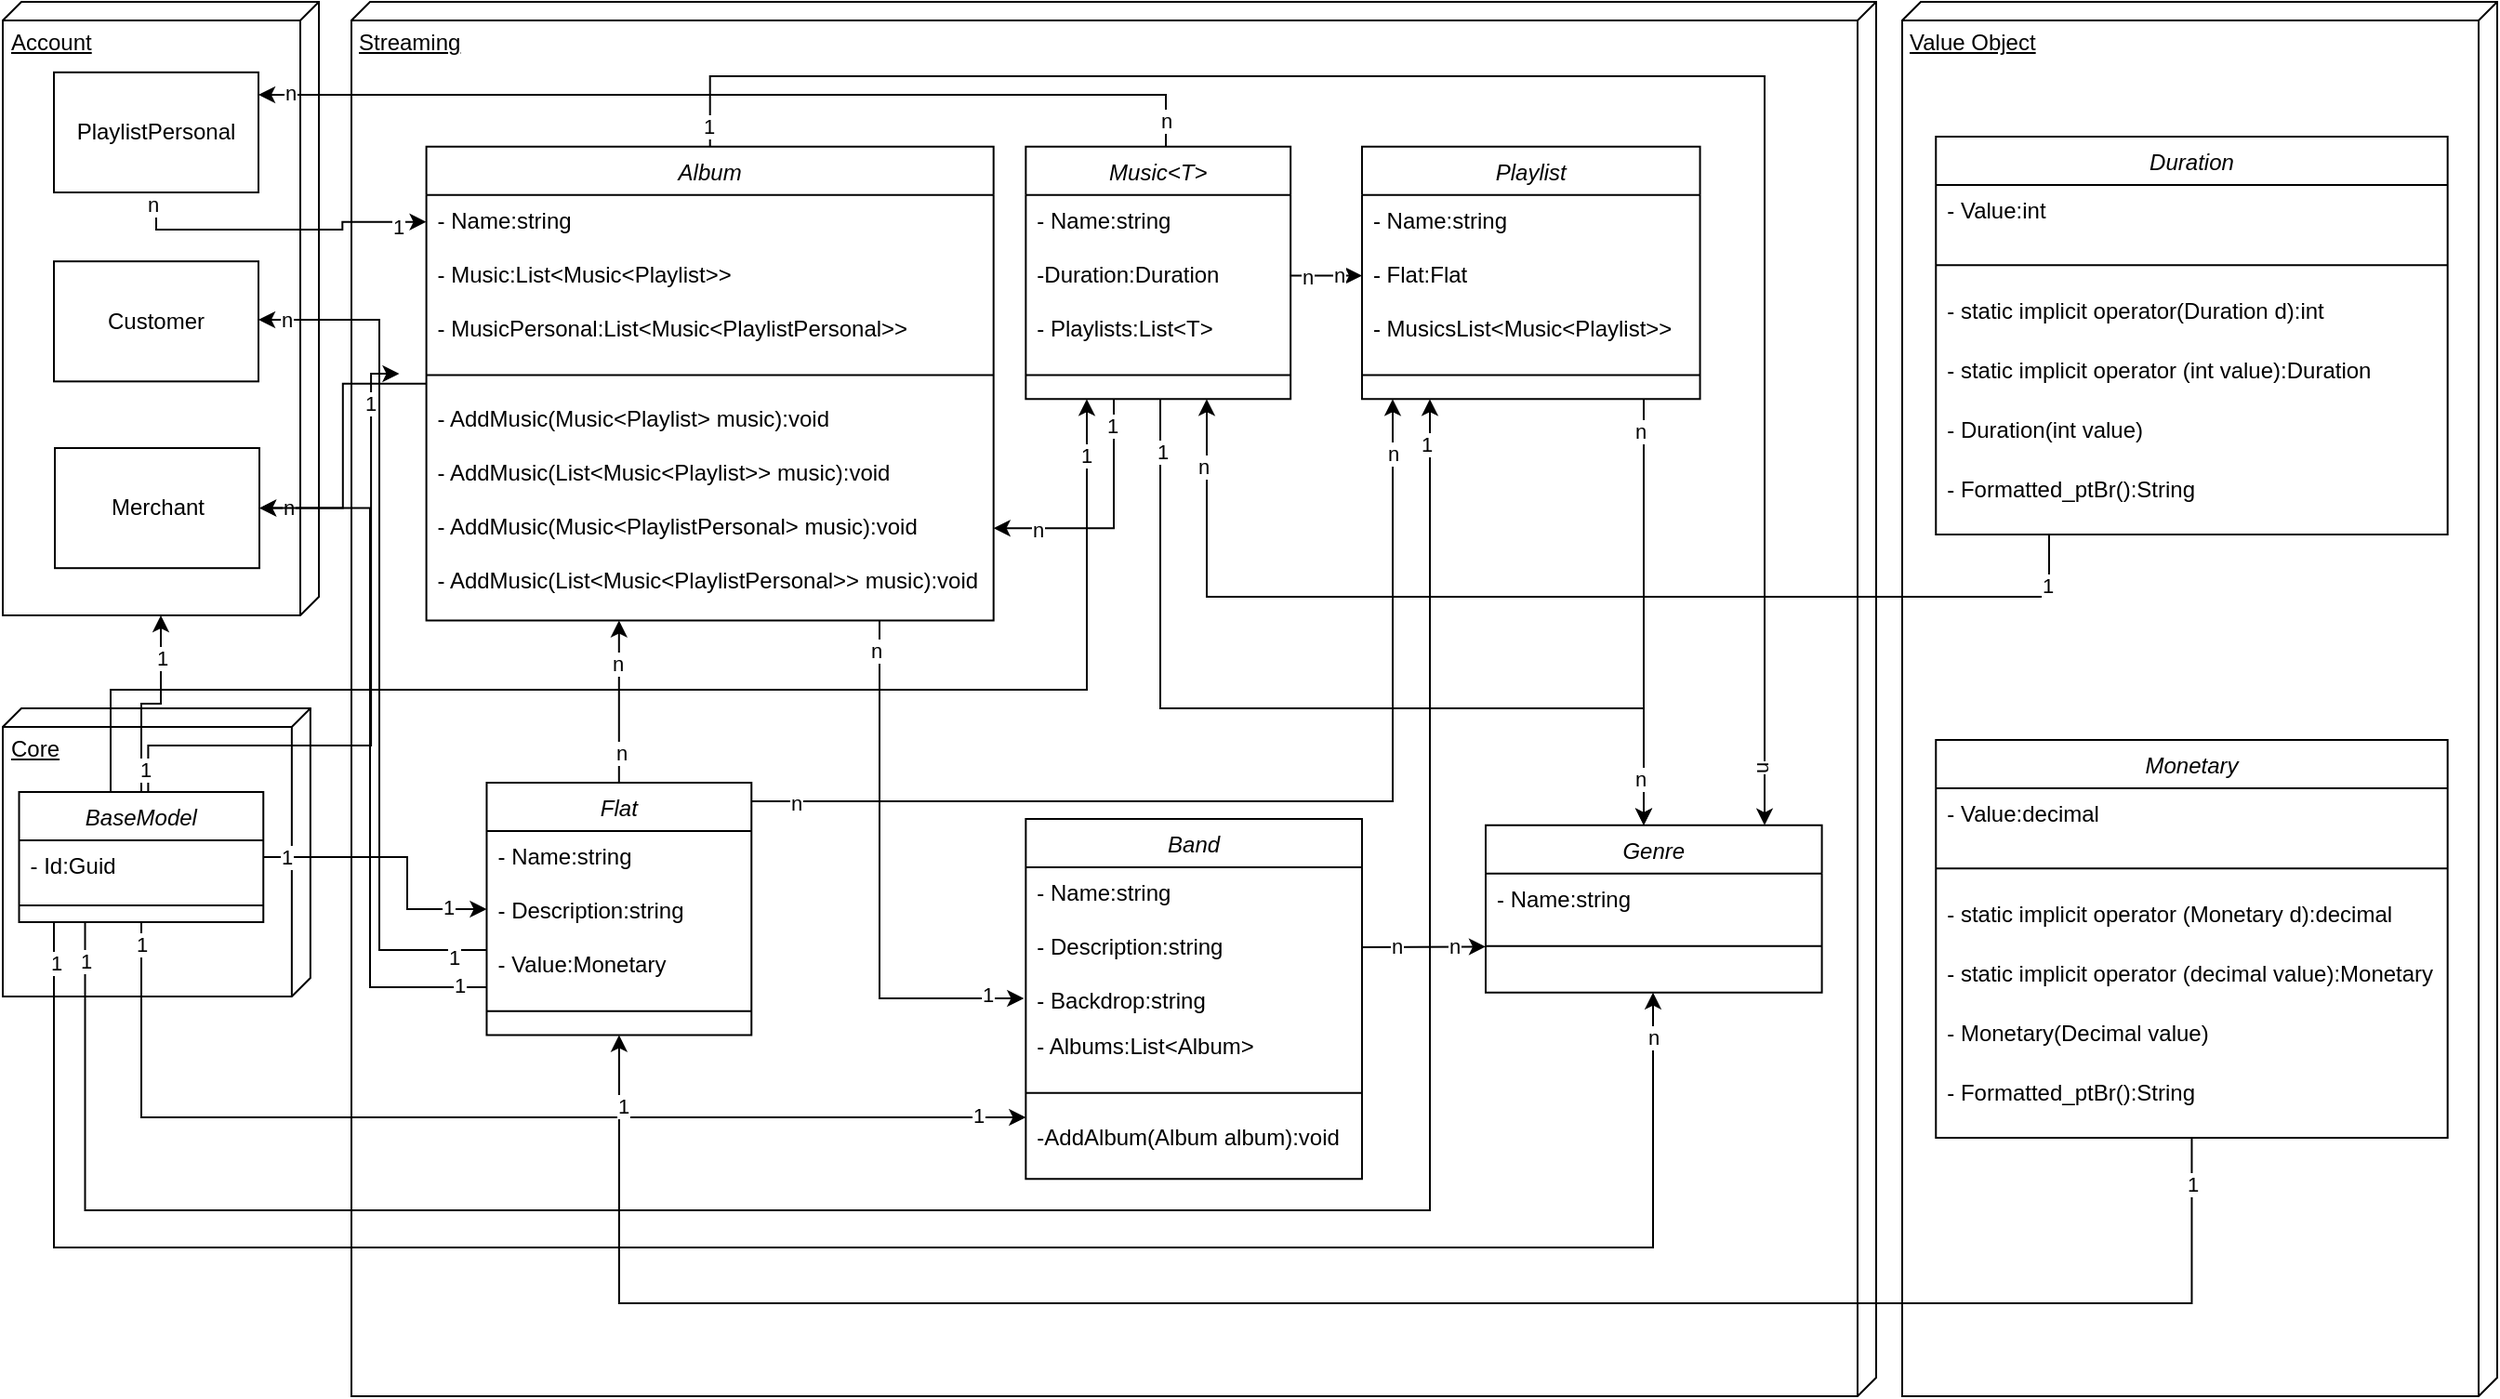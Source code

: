 <mxfile version="24.2.2" type="github">
  <diagram name="Página-1" id="oEyC9UfiI3NPHXeDVx-9">
    <mxGraphModel dx="1270" dy="680" grid="1" gridSize="10" guides="1" tooltips="1" connect="1" arrows="1" fold="1" page="1" pageScale="1" pageWidth="1169" pageHeight="827" math="0" shadow="0">
      <root>
        <mxCell id="0" />
        <mxCell id="1" parent="0" />
        <mxCell id="smeWoDBhxwMaDhyixX8N-74" value="" style="group" parent="1" vertex="1" connectable="0">
          <mxGeometry x="1034" y="30" width="320" height="750" as="geometry" />
        </mxCell>
        <mxCell id="smeWoDBhxwMaDhyixX8N-63" value="Value Object" style="verticalAlign=top;align=left;spacingTop=8;spacingLeft=2;spacingRight=12;shape=cube;size=10;direction=south;fontStyle=4;html=1;whiteSpace=wrap;" parent="smeWoDBhxwMaDhyixX8N-74" vertex="1">
          <mxGeometry width="320" height="750.0" as="geometry" />
        </mxCell>
        <mxCell id="smeWoDBhxwMaDhyixX8N-64" value="Duration" style="swimlane;fontStyle=2;align=center;verticalAlign=top;childLayout=stackLayout;horizontal=1;startSize=26;horizontalStack=0;resizeParent=1;resizeLast=0;collapsible=1;marginBottom=0;rounded=0;shadow=0;strokeWidth=1;labelBackgroundColor=default;" parent="smeWoDBhxwMaDhyixX8N-74" vertex="1">
          <mxGeometry x="18.133" y="72.541" width="275.2" height="213.934" as="geometry">
            <mxRectangle x="230" y="140" width="160" height="26" as="alternateBounds" />
          </mxGeometry>
        </mxCell>
        <mxCell id="smeWoDBhxwMaDhyixX8N-65" value="- Value:int" style="text;align=left;verticalAlign=top;spacingLeft=4;spacingRight=4;overflow=hidden;rotatable=0;points=[[0,0.5],[1,0.5]];portConstraint=eastwest;rounded=0;shadow=0;html=0;" parent="smeWoDBhxwMaDhyixX8N-64" vertex="1">
          <mxGeometry y="26" width="275.2" height="31.967" as="geometry" />
        </mxCell>
        <mxCell id="smeWoDBhxwMaDhyixX8N-68" value="" style="line;html=1;strokeWidth=1;align=left;verticalAlign=middle;spacingTop=-1;spacingLeft=3;spacingRight=3;rotatable=0;labelPosition=right;points=[];portConstraint=eastwest;" parent="smeWoDBhxwMaDhyixX8N-64" vertex="1">
          <mxGeometry y="57.967" width="275.2" height="22.131" as="geometry" />
        </mxCell>
        <mxCell id="smeWoDBhxwMaDhyixX8N-69" value="- static implicit operator(Duration d):int" style="text;align=left;verticalAlign=top;spacingLeft=4;spacingRight=4;overflow=hidden;rotatable=0;points=[[0,0.5],[1,0.5]];portConstraint=eastwest;rounded=0;shadow=0;html=0;" parent="smeWoDBhxwMaDhyixX8N-64" vertex="1">
          <mxGeometry y="80.098" width="275.2" height="31.967" as="geometry" />
        </mxCell>
        <mxCell id="smeWoDBhxwMaDhyixX8N-72" value="- static implicit operator (int value):Duration" style="text;align=left;verticalAlign=top;spacingLeft=4;spacingRight=4;overflow=hidden;rotatable=0;points=[[0,0.5],[1,0.5]];portConstraint=eastwest;rounded=0;shadow=0;html=0;" parent="smeWoDBhxwMaDhyixX8N-64" vertex="1">
          <mxGeometry y="112.066" width="275.2" height="31.967" as="geometry" />
        </mxCell>
        <mxCell id="smeWoDBhxwMaDhyixX8N-73" value="- Duration(int value)" style="text;align=left;verticalAlign=top;spacingLeft=4;spacingRight=4;overflow=hidden;rotatable=0;points=[[0,0.5],[1,0.5]];portConstraint=eastwest;rounded=0;shadow=0;html=0;" parent="smeWoDBhxwMaDhyixX8N-64" vertex="1">
          <mxGeometry y="144.033" width="275.2" height="31.967" as="geometry" />
        </mxCell>
        <mxCell id="smeWoDBhxwMaDhyixX8N-71" value="- Formatted_ptBr():String" style="text;align=left;verticalAlign=top;spacingLeft=4;spacingRight=4;overflow=hidden;rotatable=0;points=[[0,0.5],[1,0.5]];portConstraint=eastwest;rounded=0;shadow=0;html=0;" parent="smeWoDBhxwMaDhyixX8N-64" vertex="1">
          <mxGeometry y="176" width="275.2" height="31.967" as="geometry" />
        </mxCell>
        <mxCell id="smeWoDBhxwMaDhyixX8N-85" value="Monetary" style="swimlane;fontStyle=2;align=center;verticalAlign=top;childLayout=stackLayout;horizontal=1;startSize=26;horizontalStack=0;resizeParent=1;resizeLast=0;collapsible=1;marginBottom=0;rounded=0;shadow=0;strokeWidth=1;labelBackgroundColor=default;" parent="smeWoDBhxwMaDhyixX8N-74" vertex="1">
          <mxGeometry x="18.133" y="397.059" width="275.2" height="213.934" as="geometry">
            <mxRectangle x="230" y="140" width="160" height="26" as="alternateBounds" />
          </mxGeometry>
        </mxCell>
        <mxCell id="smeWoDBhxwMaDhyixX8N-86" value="- Value:decimal" style="text;align=left;verticalAlign=top;spacingLeft=4;spacingRight=4;overflow=hidden;rotatable=0;points=[[0,0.5],[1,0.5]];portConstraint=eastwest;rounded=0;shadow=0;html=0;" parent="smeWoDBhxwMaDhyixX8N-85" vertex="1">
          <mxGeometry y="26" width="275.2" height="31.967" as="geometry" />
        </mxCell>
        <mxCell id="smeWoDBhxwMaDhyixX8N-87" value="" style="line;html=1;strokeWidth=1;align=left;verticalAlign=middle;spacingTop=-1;spacingLeft=3;spacingRight=3;rotatable=0;labelPosition=right;points=[];portConstraint=eastwest;" parent="smeWoDBhxwMaDhyixX8N-85" vertex="1">
          <mxGeometry y="57.967" width="275.2" height="22.131" as="geometry" />
        </mxCell>
        <mxCell id="smeWoDBhxwMaDhyixX8N-88" value="- static implicit operator (Monetary d):decimal" style="text;align=left;verticalAlign=top;spacingLeft=4;spacingRight=4;overflow=hidden;rotatable=0;points=[[0,0.5],[1,0.5]];portConstraint=eastwest;rounded=0;shadow=0;html=0;" parent="smeWoDBhxwMaDhyixX8N-85" vertex="1">
          <mxGeometry y="80.098" width="275.2" height="31.967" as="geometry" />
        </mxCell>
        <mxCell id="smeWoDBhxwMaDhyixX8N-89" value="- static implicit operator (decimal value):Monetary" style="text;align=left;verticalAlign=top;spacingLeft=4;spacingRight=4;overflow=hidden;rotatable=0;points=[[0,0.5],[1,0.5]];portConstraint=eastwest;rounded=0;shadow=0;html=0;" parent="smeWoDBhxwMaDhyixX8N-85" vertex="1">
          <mxGeometry y="112.066" width="275.2" height="31.967" as="geometry" />
        </mxCell>
        <mxCell id="smeWoDBhxwMaDhyixX8N-90" value="- Monetary(Decimal value)" style="text;align=left;verticalAlign=top;spacingLeft=4;spacingRight=4;overflow=hidden;rotatable=0;points=[[0,0.5],[1,0.5]];portConstraint=eastwest;rounded=0;shadow=0;html=0;" parent="smeWoDBhxwMaDhyixX8N-85" vertex="1">
          <mxGeometry y="144.033" width="275.2" height="31.967" as="geometry" />
        </mxCell>
        <mxCell id="smeWoDBhxwMaDhyixX8N-91" value="- Formatted_ptBr():String" style="text;align=left;verticalAlign=top;spacingLeft=4;spacingRight=4;overflow=hidden;rotatable=0;points=[[0,0.5],[1,0.5]];portConstraint=eastwest;rounded=0;shadow=0;html=0;" parent="smeWoDBhxwMaDhyixX8N-85" vertex="1">
          <mxGeometry y="176" width="275.2" height="31.967" as="geometry" />
        </mxCell>
        <mxCell id="smeWoDBhxwMaDhyixX8N-28" value="" style="group" parent="1" vertex="1" connectable="0">
          <mxGeometry x="12.5" y="30" width="180" height="330" as="geometry" />
        </mxCell>
        <mxCell id="smeWoDBhxwMaDhyixX8N-25" value="Account" style="verticalAlign=top;align=left;spacingTop=8;spacingLeft=2;spacingRight=12;shape=cube;size=10;direction=south;fontStyle=4;html=1;whiteSpace=wrap;" parent="smeWoDBhxwMaDhyixX8N-28" vertex="1">
          <mxGeometry width="170" height="330" as="geometry" />
        </mxCell>
        <mxCell id="smeWoDBhxwMaDhyixX8N-26" value="Customer" style="html=1;whiteSpace=wrap;" parent="smeWoDBhxwMaDhyixX8N-28" vertex="1">
          <mxGeometry x="27.5" y="139.583" width="110" height="64.583" as="geometry" />
        </mxCell>
        <mxCell id="smeWoDBhxwMaDhyixX8N-27" value="PlaylistPersonal" style="html=1;whiteSpace=wrap;" parent="smeWoDBhxwMaDhyixX8N-28" vertex="1">
          <mxGeometry x="27.5" y="37.917" width="110" height="64.583" as="geometry" />
        </mxCell>
        <mxCell id="smeWoDBhxwMaDhyixX8N-125" value="Merchant" style="html=1;whiteSpace=wrap;" parent="smeWoDBhxwMaDhyixX8N-28" vertex="1">
          <mxGeometry x="28" y="240.003" width="110" height="64.583" as="geometry" />
        </mxCell>
        <mxCell id="smeWoDBhxwMaDhyixX8N-62" value="1" style="group" parent="1" vertex="1" connectable="0">
          <mxGeometry x="200" y="30" width="820" height="750" as="geometry" />
        </mxCell>
        <mxCell id="smeWoDBhxwMaDhyixX8N-23" value="Streaming&lt;br&gt;&lt;br&gt;" style="verticalAlign=top;align=left;spacingTop=8;spacingLeft=2;spacingRight=12;shape=cube;size=10;direction=south;fontStyle=4;html=1;whiteSpace=wrap;" parent="smeWoDBhxwMaDhyixX8N-62" vertex="1">
          <mxGeometry width="820" height="750" as="geometry" />
        </mxCell>
        <mxCell id="oiJqAKb3dmMCB8TSc90F-14" style="edgeStyle=orthogonalEdgeStyle;rounded=0;orthogonalLoop=1;jettySize=auto;html=1;" parent="smeWoDBhxwMaDhyixX8N-62" source="smeWoDBhxwMaDhyixX8N-29" target="oiJqAKb3dmMCB8TSc90F-1" edge="1">
          <mxGeometry relative="1" as="geometry">
            <Array as="points">
              <mxPoint x="193" y="40" />
              <mxPoint x="760" y="40" />
            </Array>
          </mxGeometry>
        </mxCell>
        <mxCell id="oiJqAKb3dmMCB8TSc90F-15" value="n" style="edgeLabel;html=1;align=center;verticalAlign=middle;resizable=0;points=[];rotation=90;" parent="oiJqAKb3dmMCB8TSc90F-14" vertex="1" connectable="0">
          <mxGeometry x="0.937" y="-2" relative="1" as="geometry">
            <mxPoint x="2" as="offset" />
          </mxGeometry>
        </mxCell>
        <mxCell id="oiJqAKb3dmMCB8TSc90F-16" value="1" style="edgeLabel;html=1;align=center;verticalAlign=middle;resizable=0;points=[];" parent="oiJqAKb3dmMCB8TSc90F-14" vertex="1" connectable="0">
          <mxGeometry x="-0.977" y="3" relative="1" as="geometry">
            <mxPoint x="2" as="offset" />
          </mxGeometry>
        </mxCell>
        <mxCell id="smeWoDBhxwMaDhyixX8N-29" value="Album" style="swimlane;fontStyle=2;align=center;verticalAlign=top;childLayout=stackLayout;horizontal=1;startSize=26;horizontalStack=0;resizeParent=1;resizeLast=0;collapsible=1;marginBottom=0;rounded=0;shadow=0;strokeWidth=1;labelBackgroundColor=default;" parent="smeWoDBhxwMaDhyixX8N-62" vertex="1">
          <mxGeometry x="40.294" y="77.903" width="305.053" height="254.855" as="geometry">
            <mxRectangle x="230" y="140" width="160" height="26" as="alternateBounds" />
          </mxGeometry>
        </mxCell>
        <mxCell id="smeWoDBhxwMaDhyixX8N-30" value="- Name:string " style="text;align=left;verticalAlign=top;spacingLeft=4;spacingRight=4;overflow=hidden;rotatable=0;points=[[0,0.5],[1,0.5]];portConstraint=eastwest;rounded=0;shadow=0;html=0;" parent="smeWoDBhxwMaDhyixX8N-29" vertex="1">
          <mxGeometry y="26" width="305.053" height="28.935" as="geometry" />
        </mxCell>
        <mxCell id="smeWoDBhxwMaDhyixX8N-45" value="- Music:List&lt;Music&lt;Playlist&gt;&gt;" style="text;align=left;verticalAlign=top;spacingLeft=4;spacingRight=4;overflow=hidden;rotatable=0;points=[[0,0.5],[1,0.5]];portConstraint=eastwest;rounded=0;shadow=0;html=0;" parent="smeWoDBhxwMaDhyixX8N-29" vertex="1">
          <mxGeometry y="54.935" width="305.053" height="28.935" as="geometry" />
        </mxCell>
        <mxCell id="smeWoDBhxwMaDhyixX8N-48" value="- MusicPersonal:List&lt;Music&lt;PlaylistPersonal&gt;&gt;" style="text;align=left;verticalAlign=top;spacingLeft=4;spacingRight=4;overflow=hidden;rotatable=0;points=[[0,0.5],[1,0.5]];portConstraint=eastwest;rounded=0;shadow=0;html=0;" parent="smeWoDBhxwMaDhyixX8N-29" vertex="1">
          <mxGeometry y="83.871" width="305.053" height="28.935" as="geometry" />
        </mxCell>
        <mxCell id="smeWoDBhxwMaDhyixX8N-31" value="" style="line;html=1;strokeWidth=1;align=left;verticalAlign=middle;spacingTop=-1;spacingLeft=3;spacingRight=3;rotatable=0;labelPosition=right;points=[];portConstraint=eastwest;" parent="smeWoDBhxwMaDhyixX8N-29" vertex="1">
          <mxGeometry y="112.806" width="305.053" height="20.032" as="geometry" />
        </mxCell>
        <mxCell id="smeWoDBhxwMaDhyixX8N-46" value="- AddMusic(Music&lt;Playlist&gt; music):void" style="text;align=left;verticalAlign=top;spacingLeft=4;spacingRight=4;overflow=hidden;rotatable=0;points=[[0,0.5],[1,0.5]];portConstraint=eastwest;rounded=0;shadow=0;html=0;" parent="smeWoDBhxwMaDhyixX8N-29" vertex="1">
          <mxGeometry y="132.839" width="305.053" height="28.935" as="geometry" />
        </mxCell>
        <mxCell id="smeWoDBhxwMaDhyixX8N-49" value="- AddMusic(List&lt;Music&lt;Playlist&gt;&gt; music):void" style="text;align=left;verticalAlign=top;spacingLeft=4;spacingRight=4;overflow=hidden;rotatable=0;points=[[0,0.5],[1,0.5]];portConstraint=eastwest;rounded=0;shadow=0;html=0;" parent="smeWoDBhxwMaDhyixX8N-29" vertex="1">
          <mxGeometry y="161.774" width="305.053" height="28.935" as="geometry" />
        </mxCell>
        <mxCell id="smeWoDBhxwMaDhyixX8N-50" value="- AddMusic(Music&lt;PlaylistPersonal&gt; music):void" style="text;align=left;verticalAlign=top;spacingLeft=4;spacingRight=4;overflow=hidden;rotatable=0;points=[[0,0.5],[1,0.5]];portConstraint=eastwest;rounded=0;shadow=0;html=0;" parent="smeWoDBhxwMaDhyixX8N-29" vertex="1">
          <mxGeometry y="190.71" width="305.053" height="28.935" as="geometry" />
        </mxCell>
        <mxCell id="smeWoDBhxwMaDhyixX8N-47" value="- AddMusic(List&lt;Music&lt;PlaylistPersonal&gt;&gt; music):void" style="text;align=left;verticalAlign=top;spacingLeft=4;spacingRight=4;overflow=hidden;rotatable=0;points=[[0,0.5],[1,0.5]];portConstraint=eastwest;rounded=0;shadow=0;html=0;" parent="smeWoDBhxwMaDhyixX8N-29" vertex="1">
          <mxGeometry y="219.645" width="305.053" height="28.935" as="geometry" />
        </mxCell>
        <mxCell id="smeWoDBhxwMaDhyixX8N-32" value="Band" style="swimlane;fontStyle=2;align=center;verticalAlign=top;childLayout=stackLayout;horizontal=1;startSize=26;horizontalStack=0;resizeParent=1;resizeLast=0;collapsible=1;marginBottom=0;rounded=0;shadow=0;strokeWidth=1;labelBackgroundColor=default;" parent="smeWoDBhxwMaDhyixX8N-62" vertex="1">
          <mxGeometry x="362.679" y="439.516" width="180.795" height="193.645" as="geometry">
            <mxRectangle x="230" y="140" width="160" height="26" as="alternateBounds" />
          </mxGeometry>
        </mxCell>
        <mxCell id="smeWoDBhxwMaDhyixX8N-33" value="- Name:string" style="text;align=left;verticalAlign=top;spacingLeft=4;spacingRight=4;overflow=hidden;rotatable=0;points=[[0,0.5],[1,0.5]];portConstraint=eastwest;rounded=0;shadow=0;html=0;" parent="smeWoDBhxwMaDhyixX8N-32" vertex="1">
          <mxGeometry y="26" width="180.795" height="28.935" as="geometry" />
        </mxCell>
        <mxCell id="smeWoDBhxwMaDhyixX8N-56" value="- Description:string" style="text;align=left;verticalAlign=top;spacingLeft=4;spacingRight=4;overflow=hidden;rotatable=0;points=[[0,0.5],[1,0.5]];portConstraint=eastwest;rounded=0;shadow=0;html=0;" parent="smeWoDBhxwMaDhyixX8N-32" vertex="1">
          <mxGeometry y="54.935" width="180.795" height="28.935" as="geometry" />
        </mxCell>
        <mxCell id="smeWoDBhxwMaDhyixX8N-58" value="- Backdrop:string" style="text;align=left;verticalAlign=top;spacingLeft=4;spacingRight=4;overflow=hidden;rotatable=0;points=[[0,0.5],[1,0.5]];portConstraint=eastwest;rounded=0;shadow=0;html=0;" parent="smeWoDBhxwMaDhyixX8N-32" vertex="1">
          <mxGeometry y="83.871" width="180.795" height="24.484" as="geometry" />
        </mxCell>
        <mxCell id="smeWoDBhxwMaDhyixX8N-57" value="- Albums:List&lt;Album&gt;" style="text;align=left;verticalAlign=top;spacingLeft=4;spacingRight=4;overflow=hidden;rotatable=0;points=[[0,0.5],[1,0.5]];portConstraint=eastwest;rounded=0;shadow=0;html=0;" parent="smeWoDBhxwMaDhyixX8N-32" vertex="1">
          <mxGeometry y="108.355" width="180.795" height="28.935" as="geometry" />
        </mxCell>
        <mxCell id="smeWoDBhxwMaDhyixX8N-34" value="" style="line;html=1;strokeWidth=1;align=left;verticalAlign=middle;spacingTop=-1;spacingLeft=3;spacingRight=3;rotatable=0;labelPosition=right;points=[];portConstraint=eastwest;" parent="smeWoDBhxwMaDhyixX8N-32" vertex="1">
          <mxGeometry y="137.29" width="180.795" height="20.032" as="geometry" />
        </mxCell>
        <mxCell id="smeWoDBhxwMaDhyixX8N-59" value="-AddAlbum(Album album):void" style="text;align=left;verticalAlign=top;spacingLeft=4;spacingRight=4;overflow=hidden;rotatable=0;points=[[0,0.5],[1,0.5]];portConstraint=eastwest;rounded=0;shadow=0;html=0;" parent="smeWoDBhxwMaDhyixX8N-32" vertex="1">
          <mxGeometry y="157.323" width="180.795" height="28.935" as="geometry" />
        </mxCell>
        <mxCell id="smeWoDBhxwMaDhyixX8N-35" value="Flat" style="swimlane;fontStyle=2;align=center;verticalAlign=top;childLayout=stackLayout;horizontal=1;startSize=26;horizontalStack=0;resizeParent=1;resizeLast=0;collapsible=1;marginBottom=0;rounded=0;shadow=0;strokeWidth=1;labelBackgroundColor=default;" parent="smeWoDBhxwMaDhyixX8N-62" vertex="1">
          <mxGeometry x="72.735" y="419.996" width="142.402" height="135.774" as="geometry">
            <mxRectangle x="230" y="140" width="160" height="26" as="alternateBounds" />
          </mxGeometry>
        </mxCell>
        <mxCell id="smeWoDBhxwMaDhyixX8N-36" value="- Name:string" style="text;align=left;verticalAlign=top;spacingLeft=4;spacingRight=4;overflow=hidden;rotatable=0;points=[[0,0.5],[1,0.5]];portConstraint=eastwest;rounded=0;shadow=0;html=0;" parent="smeWoDBhxwMaDhyixX8N-35" vertex="1">
          <mxGeometry y="26" width="142.402" height="28.935" as="geometry" />
        </mxCell>
        <mxCell id="smeWoDBhxwMaDhyixX8N-51" value="- Description:string" style="text;align=left;verticalAlign=top;spacingLeft=4;spacingRight=4;overflow=hidden;rotatable=0;points=[[0,0.5],[1,0.5]];portConstraint=eastwest;rounded=0;shadow=0;html=0;" parent="smeWoDBhxwMaDhyixX8N-35" vertex="1">
          <mxGeometry y="54.935" width="142.402" height="28.935" as="geometry" />
        </mxCell>
        <mxCell id="smeWoDBhxwMaDhyixX8N-52" value="- Value:Monetary" style="text;align=left;verticalAlign=top;spacingLeft=4;spacingRight=4;overflow=hidden;rotatable=0;points=[[0,0.5],[1,0.5]];portConstraint=eastwest;rounded=0;shadow=0;html=0;" parent="smeWoDBhxwMaDhyixX8N-35" vertex="1">
          <mxGeometry y="83.871" width="142.402" height="28.935" as="geometry" />
        </mxCell>
        <mxCell id="smeWoDBhxwMaDhyixX8N-37" value="" style="line;html=1;strokeWidth=1;align=left;verticalAlign=middle;spacingTop=-1;spacingLeft=3;spacingRight=3;rotatable=0;labelPosition=right;points=[];portConstraint=eastwest;" parent="smeWoDBhxwMaDhyixX8N-35" vertex="1">
          <mxGeometry y="112.806" width="142.402" height="20.032" as="geometry" />
        </mxCell>
        <mxCell id="oiJqAKb3dmMCB8TSc90F-20" style="edgeStyle=orthogonalEdgeStyle;rounded=0;orthogonalLoop=1;jettySize=auto;html=1;" parent="smeWoDBhxwMaDhyixX8N-62" edge="1">
          <mxGeometry relative="1" as="geometry">
            <mxPoint x="695" y="213.677" as="sourcePoint" />
            <mxPoint x="695" y="442.88" as="targetPoint" />
            <Array as="points">
              <mxPoint x="695" y="260" />
              <mxPoint x="695" y="260" />
            </Array>
          </mxGeometry>
        </mxCell>
        <mxCell id="oiJqAKb3dmMCB8TSc90F-21" value="n" style="edgeLabel;html=1;align=center;verticalAlign=middle;resizable=0;points=[];" parent="oiJqAKb3dmMCB8TSc90F-20" vertex="1" connectable="0">
          <mxGeometry x="-0.85" y="-2" relative="1" as="geometry">
            <mxPoint as="offset" />
          </mxGeometry>
        </mxCell>
        <mxCell id="smeWoDBhxwMaDhyixX8N-38" value="Playlist" style="swimlane;fontStyle=2;align=center;verticalAlign=top;childLayout=stackLayout;horizontal=1;startSize=26;horizontalStack=0;resizeParent=1;resizeLast=0;collapsible=1;marginBottom=0;rounded=0;shadow=0;strokeWidth=1;labelBackgroundColor=default;" parent="smeWoDBhxwMaDhyixX8N-62" vertex="1">
          <mxGeometry x="543.475" y="77.903" width="181.802" height="135.774" as="geometry">
            <mxRectangle x="230" y="140" width="160" height="26" as="alternateBounds" />
          </mxGeometry>
        </mxCell>
        <mxCell id="smeWoDBhxwMaDhyixX8N-39" value="- Name:string" style="text;align=left;verticalAlign=top;spacingLeft=4;spacingRight=4;overflow=hidden;rotatable=0;points=[[0,0.5],[1,0.5]];portConstraint=eastwest;rounded=0;shadow=0;html=0;" parent="smeWoDBhxwMaDhyixX8N-38" vertex="1">
          <mxGeometry y="26" width="181.802" height="28.935" as="geometry" />
        </mxCell>
        <mxCell id="smeWoDBhxwMaDhyixX8N-60" value="- Flat:Flat" style="text;align=left;verticalAlign=top;spacingLeft=4;spacingRight=4;overflow=hidden;rotatable=0;points=[[0,0.5],[1,0.5]];portConstraint=eastwest;rounded=0;shadow=0;html=0;" parent="smeWoDBhxwMaDhyixX8N-38" vertex="1">
          <mxGeometry y="54.935" width="181.802" height="28.935" as="geometry" />
        </mxCell>
        <mxCell id="smeWoDBhxwMaDhyixX8N-61" value="- MusicsList&lt;Music&lt;Playlist&gt;&gt;" style="text;align=left;verticalAlign=top;spacingLeft=4;spacingRight=4;overflow=hidden;rotatable=0;points=[[0,0.5],[1,0.5]];portConstraint=eastwest;rounded=0;shadow=0;html=0;" parent="smeWoDBhxwMaDhyixX8N-38" vertex="1">
          <mxGeometry y="83.871" width="181.802" height="28.935" as="geometry" />
        </mxCell>
        <mxCell id="smeWoDBhxwMaDhyixX8N-40" value="" style="line;html=1;strokeWidth=1;align=left;verticalAlign=middle;spacingTop=-1;spacingLeft=3;spacingRight=3;rotatable=0;labelPosition=right;points=[];portConstraint=eastwest;" parent="smeWoDBhxwMaDhyixX8N-38" vertex="1">
          <mxGeometry y="112.806" width="181.802" height="20.032" as="geometry" />
        </mxCell>
        <mxCell id="smeWoDBhxwMaDhyixX8N-137" style="edgeStyle=orthogonalEdgeStyle;rounded=0;orthogonalLoop=1;jettySize=auto;html=1;entryX=1;entryY=0.5;entryDx=0;entryDy=0;" parent="smeWoDBhxwMaDhyixX8N-62" source="smeWoDBhxwMaDhyixX8N-41" target="smeWoDBhxwMaDhyixX8N-50" edge="1">
          <mxGeometry relative="1" as="geometry">
            <Array as="points">
              <mxPoint x="410" y="283" />
            </Array>
          </mxGeometry>
        </mxCell>
        <mxCell id="smeWoDBhxwMaDhyixX8N-141" value="n" style="edgeLabel;html=1;align=center;verticalAlign=middle;resizable=0;points=[];" parent="smeWoDBhxwMaDhyixX8N-137" vertex="1" connectable="0">
          <mxGeometry x="0.647" y="1" relative="1" as="geometry">
            <mxPoint as="offset" />
          </mxGeometry>
        </mxCell>
        <mxCell id="smeWoDBhxwMaDhyixX8N-142" value="1" style="edgeLabel;html=1;align=center;verticalAlign=middle;resizable=0;points=[];" parent="smeWoDBhxwMaDhyixX8N-137" vertex="1" connectable="0">
          <mxGeometry x="-0.786" y="3" relative="1" as="geometry">
            <mxPoint x="-4" as="offset" />
          </mxGeometry>
        </mxCell>
        <mxCell id="oiJqAKb3dmMCB8TSc90F-17" style="edgeStyle=orthogonalEdgeStyle;rounded=0;orthogonalLoop=1;jettySize=auto;html=1;" parent="smeWoDBhxwMaDhyixX8N-62" edge="1">
          <mxGeometry relative="1" as="geometry">
            <mxPoint x="435" y="213.677" as="sourcePoint" />
            <mxPoint x="695" y="442.88" as="targetPoint" />
            <Array as="points">
              <mxPoint x="435" y="380" />
              <mxPoint x="695" y="380" />
            </Array>
          </mxGeometry>
        </mxCell>
        <mxCell id="oiJqAKb3dmMCB8TSc90F-18" value="1" style="edgeLabel;html=1;align=center;verticalAlign=middle;resizable=0;points=[];" parent="oiJqAKb3dmMCB8TSc90F-17" vertex="1" connectable="0">
          <mxGeometry x="-0.885" y="1" relative="1" as="geometry">
            <mxPoint as="offset" />
          </mxGeometry>
        </mxCell>
        <mxCell id="oiJqAKb3dmMCB8TSc90F-19" value="n" style="edgeLabel;html=1;align=center;verticalAlign=middle;resizable=0;points=[];" parent="oiJqAKb3dmMCB8TSc90F-17" vertex="1" connectable="0">
          <mxGeometry x="0.899" y="-2" relative="1" as="geometry">
            <mxPoint as="offset" />
          </mxGeometry>
        </mxCell>
        <mxCell id="smeWoDBhxwMaDhyixX8N-41" value="Music&lt;T&gt;" style="swimlane;fontStyle=2;align=center;verticalAlign=top;childLayout=stackLayout;horizontal=1;startSize=26;horizontalStack=0;resizeParent=1;resizeLast=0;collapsible=1;marginBottom=0;rounded=0;shadow=0;strokeWidth=1;labelBackgroundColor=default;" parent="smeWoDBhxwMaDhyixX8N-62" vertex="1">
          <mxGeometry x="362.679" y="77.903" width="142.402" height="135.774" as="geometry">
            <mxRectangle x="230" y="140" width="160" height="26" as="alternateBounds" />
          </mxGeometry>
        </mxCell>
        <mxCell id="smeWoDBhxwMaDhyixX8N-42" value="- Name:string" style="text;align=left;verticalAlign=top;spacingLeft=4;spacingRight=4;overflow=hidden;rotatable=0;points=[[0,0.5],[1,0.5]];portConstraint=eastwest;rounded=0;shadow=0;html=0;" parent="smeWoDBhxwMaDhyixX8N-41" vertex="1">
          <mxGeometry y="26" width="142.402" height="28.935" as="geometry" />
        </mxCell>
        <mxCell id="smeWoDBhxwMaDhyixX8N-53" value="-Duration:Duration" style="text;align=left;verticalAlign=top;spacingLeft=4;spacingRight=4;overflow=hidden;rotatable=0;points=[[0,0.5],[1,0.5]];portConstraint=eastwest;rounded=0;shadow=0;html=0;" parent="smeWoDBhxwMaDhyixX8N-41" vertex="1">
          <mxGeometry y="54.935" width="142.402" height="28.935" as="geometry" />
        </mxCell>
        <mxCell id="smeWoDBhxwMaDhyixX8N-54" value="- Playlists:List&lt;T&gt;" style="text;align=left;verticalAlign=top;spacingLeft=4;spacingRight=4;overflow=hidden;rotatable=0;points=[[0,0.5],[1,0.5]];portConstraint=eastwest;rounded=0;shadow=0;html=0;" parent="smeWoDBhxwMaDhyixX8N-41" vertex="1">
          <mxGeometry y="83.871" width="142.402" height="28.935" as="geometry" />
        </mxCell>
        <mxCell id="smeWoDBhxwMaDhyixX8N-43" value="" style="line;html=1;strokeWidth=1;align=left;verticalAlign=middle;spacingTop=-1;spacingLeft=3;spacingRight=3;rotatable=0;labelPosition=right;points=[];portConstraint=eastwest;" parent="smeWoDBhxwMaDhyixX8N-41" vertex="1">
          <mxGeometry y="112.806" width="142.402" height="20.032" as="geometry" />
        </mxCell>
        <mxCell id="smeWoDBhxwMaDhyixX8N-104" style="edgeStyle=orthogonalEdgeStyle;rounded=0;orthogonalLoop=1;jettySize=auto;html=1;" parent="smeWoDBhxwMaDhyixX8N-62" source="smeWoDBhxwMaDhyixX8N-53" target="smeWoDBhxwMaDhyixX8N-60" edge="1">
          <mxGeometry relative="1" as="geometry" />
        </mxCell>
        <mxCell id="smeWoDBhxwMaDhyixX8N-105" value="n" style="edgeLabel;html=1;align=center;verticalAlign=middle;resizable=0;points=[];" parent="smeWoDBhxwMaDhyixX8N-104" vertex="1" connectable="0">
          <mxGeometry x="-0.426" y="-1" relative="1" as="geometry">
            <mxPoint x="-3" y="-1" as="offset" />
          </mxGeometry>
        </mxCell>
        <mxCell id="smeWoDBhxwMaDhyixX8N-106" value="n" style="edgeLabel;html=1;align=center;verticalAlign=middle;resizable=0;points=[];" parent="smeWoDBhxwMaDhyixX8N-104" vertex="1" connectable="0">
          <mxGeometry x="0.574" y="3" relative="1" as="geometry">
            <mxPoint x="-4" y="2" as="offset" />
          </mxGeometry>
        </mxCell>
        <mxCell id="smeWoDBhxwMaDhyixX8N-110" style="edgeStyle=orthogonalEdgeStyle;rounded=0;orthogonalLoop=1;jettySize=auto;html=1;" parent="smeWoDBhxwMaDhyixX8N-62" source="smeWoDBhxwMaDhyixX8N-35" target="smeWoDBhxwMaDhyixX8N-38" edge="1">
          <mxGeometry relative="1" as="geometry">
            <Array as="points">
              <mxPoint x="560" y="430" />
            </Array>
          </mxGeometry>
        </mxCell>
        <mxCell id="smeWoDBhxwMaDhyixX8N-111" value="n" style="edgeLabel;html=1;align=center;verticalAlign=middle;resizable=0;points=[];" parent="smeWoDBhxwMaDhyixX8N-110" vertex="1" connectable="0">
          <mxGeometry x="-0.916" y="-1" relative="1" as="geometry">
            <mxPoint as="offset" />
          </mxGeometry>
        </mxCell>
        <mxCell id="smeWoDBhxwMaDhyixX8N-112" value="n" style="edgeLabel;html=1;align=center;verticalAlign=middle;resizable=0;points=[];" parent="smeWoDBhxwMaDhyixX8N-110" vertex="1" connectable="0">
          <mxGeometry x="0.898" relative="1" as="geometry">
            <mxPoint as="offset" />
          </mxGeometry>
        </mxCell>
        <mxCell id="smeWoDBhxwMaDhyixX8N-115" style="edgeStyle=orthogonalEdgeStyle;rounded=0;orthogonalLoop=1;jettySize=auto;html=1;" parent="smeWoDBhxwMaDhyixX8N-62" source="smeWoDBhxwMaDhyixX8N-29" edge="1">
          <mxGeometry relative="1" as="geometry">
            <mxPoint x="283.882" y="332.758" as="sourcePoint" />
            <mxPoint x="361.669" y="536" as="targetPoint" />
            <Array as="points">
              <mxPoint x="284" y="536" />
            </Array>
          </mxGeometry>
        </mxCell>
        <mxCell id="smeWoDBhxwMaDhyixX8N-116" value="1" style="edgeLabel;html=1;align=center;verticalAlign=middle;resizable=0;points=[];" parent="smeWoDBhxwMaDhyixX8N-115" vertex="1" connectable="0">
          <mxGeometry x="0.857" y="2" relative="1" as="geometry">
            <mxPoint as="offset" />
          </mxGeometry>
        </mxCell>
        <mxCell id="smeWoDBhxwMaDhyixX8N-117" value="n" style="edgeLabel;html=1;align=center;verticalAlign=middle;resizable=0;points=[];" parent="smeWoDBhxwMaDhyixX8N-115" vertex="1" connectable="0">
          <mxGeometry x="-0.891" y="-4" relative="1" as="geometry">
            <mxPoint x="2" as="offset" />
          </mxGeometry>
        </mxCell>
        <mxCell id="smeWoDBhxwMaDhyixX8N-80" style="edgeStyle=orthogonalEdgeStyle;rounded=0;orthogonalLoop=1;jettySize=auto;html=1;" parent="smeWoDBhxwMaDhyixX8N-62" source="smeWoDBhxwMaDhyixX8N-64" edge="1">
          <mxGeometry relative="1" as="geometry">
            <mxPoint x="912.94" y="259.738" as="sourcePoint" />
            <mxPoint x="459.999" y="213.677" as="targetPoint" />
            <Array as="points">
              <mxPoint x="913" y="320" />
              <mxPoint x="460" y="320" />
            </Array>
          </mxGeometry>
        </mxCell>
        <mxCell id="smeWoDBhxwMaDhyixX8N-83" value="1" style="edgeLabel;html=1;align=center;verticalAlign=middle;resizable=0;points=[];" parent="smeWoDBhxwMaDhyixX8N-80" vertex="1" connectable="0">
          <mxGeometry x="-0.909" y="2" relative="1" as="geometry">
            <mxPoint x="-3" as="offset" />
          </mxGeometry>
        </mxCell>
        <mxCell id="smeWoDBhxwMaDhyixX8N-84" value="n" style="edgeLabel;html=1;align=center;verticalAlign=middle;resizable=0;points=[];" parent="smeWoDBhxwMaDhyixX8N-80" vertex="1" connectable="0">
          <mxGeometry x="0.879" y="-4" relative="1" as="geometry">
            <mxPoint x="-6" as="offset" />
          </mxGeometry>
        </mxCell>
        <mxCell id="oiJqAKb3dmMCB8TSc90F-1" value="Genre" style="swimlane;fontStyle=2;align=center;verticalAlign=top;childLayout=stackLayout;horizontal=1;startSize=26;horizontalStack=0;resizeParent=1;resizeLast=0;collapsible=1;marginBottom=0;rounded=0;shadow=0;strokeWidth=1;labelBackgroundColor=default;" parent="smeWoDBhxwMaDhyixX8N-62" vertex="1">
          <mxGeometry x="610" y="442.88" width="180.8" height="90" as="geometry">
            <mxRectangle x="230" y="140" width="160" height="26" as="alternateBounds" />
          </mxGeometry>
        </mxCell>
        <mxCell id="oiJqAKb3dmMCB8TSc90F-2" value="- Name:string" style="text;align=left;verticalAlign=top;spacingLeft=4;spacingRight=4;overflow=hidden;rotatable=0;points=[[0,0.5],[1,0.5]];portConstraint=eastwest;rounded=0;shadow=0;html=0;" parent="oiJqAKb3dmMCB8TSc90F-1" vertex="1">
          <mxGeometry y="26" width="180.8" height="28.935" as="geometry" />
        </mxCell>
        <mxCell id="oiJqAKb3dmMCB8TSc90F-6" value="" style="line;html=1;strokeWidth=1;align=left;verticalAlign=middle;spacingTop=-1;spacingLeft=3;spacingRight=3;rotatable=0;labelPosition=right;points=[];portConstraint=eastwest;" parent="oiJqAKb3dmMCB8TSc90F-1" vertex="1">
          <mxGeometry y="54.935" width="180.8" height="20.032" as="geometry" />
        </mxCell>
        <mxCell id="MeMIaxr-56vgqPUaj7MW-1" value="" style="rounded=0;orthogonalLoop=1;jettySize=auto;html=1;" edge="1" parent="smeWoDBhxwMaDhyixX8N-62" source="smeWoDBhxwMaDhyixX8N-56" target="oiJqAKb3dmMCB8TSc90F-6">
          <mxGeometry relative="1" as="geometry" />
        </mxCell>
        <mxCell id="MeMIaxr-56vgqPUaj7MW-2" value="n" style="edgeLabel;html=1;align=center;verticalAlign=middle;resizable=0;points=[];" vertex="1" connectable="0" parent="MeMIaxr-56vgqPUaj7MW-1">
          <mxGeometry x="-0.466" y="9" relative="1" as="geometry">
            <mxPoint y="8" as="offset" />
          </mxGeometry>
        </mxCell>
        <mxCell id="MeMIaxr-56vgqPUaj7MW-3" value="n" style="edgeLabel;html=1;align=center;verticalAlign=middle;resizable=0;points=[];" vertex="1" connectable="0" parent="MeMIaxr-56vgqPUaj7MW-1">
          <mxGeometry x="0.574" y="-1" relative="1" as="geometry">
            <mxPoint x="-3" y="-2" as="offset" />
          </mxGeometry>
        </mxCell>
        <mxCell id="MeMIaxr-56vgqPUaj7MW-6" style="edgeStyle=orthogonalEdgeStyle;rounded=0;orthogonalLoop=1;jettySize=auto;html=1;" edge="1" parent="smeWoDBhxwMaDhyixX8N-62" source="smeWoDBhxwMaDhyixX8N-35" target="smeWoDBhxwMaDhyixX8N-29">
          <mxGeometry relative="1" as="geometry">
            <Array as="points">
              <mxPoint x="144" y="360" />
              <mxPoint x="144" y="360" />
            </Array>
          </mxGeometry>
        </mxCell>
        <mxCell id="MeMIaxr-56vgqPUaj7MW-7" value="n" style="edgeLabel;html=1;align=center;verticalAlign=middle;resizable=0;points=[];" vertex="1" connectable="0" parent="MeMIaxr-56vgqPUaj7MW-6">
          <mxGeometry x="-0.63" y="-1" relative="1" as="geometry">
            <mxPoint as="offset" />
          </mxGeometry>
        </mxCell>
        <mxCell id="MeMIaxr-56vgqPUaj7MW-8" value="n" style="edgeLabel;html=1;align=center;verticalAlign=middle;resizable=0;points=[];" vertex="1" connectable="0" parent="MeMIaxr-56vgqPUaj7MW-6">
          <mxGeometry x="0.47" y="1" relative="1" as="geometry">
            <mxPoint as="offset" />
          </mxGeometry>
        </mxCell>
        <mxCell id="smeWoDBhxwMaDhyixX8N-82" value="" style="group" parent="1" vertex="1" connectable="0">
          <mxGeometry x="12.5" y="230" width="767.5" height="450" as="geometry" />
        </mxCell>
        <mxCell id="smeWoDBhxwMaDhyixX8N-24" value="" style="group" parent="smeWoDBhxwMaDhyixX8N-82" vertex="1" connectable="0">
          <mxGeometry y="180" width="165.43" height="155" as="geometry" />
        </mxCell>
        <mxCell id="smeWoDBhxwMaDhyixX8N-1" value="Core&lt;br&gt;" style="verticalAlign=top;align=left;spacingTop=8;spacingLeft=2;spacingRight=12;shape=cube;size=10;direction=south;fontStyle=4;html=1;whiteSpace=wrap;" parent="smeWoDBhxwMaDhyixX8N-24" vertex="1">
          <mxGeometry width="165.43" height="155" as="geometry" />
        </mxCell>
        <mxCell id="smeWoDBhxwMaDhyixX8N-16" value="BaseModel" style="swimlane;fontStyle=2;align=center;verticalAlign=top;childLayout=stackLayout;horizontal=1;startSize=26;horizontalStack=0;resizeParent=1;resizeLast=0;collapsible=1;marginBottom=0;rounded=0;shadow=0;strokeWidth=1;labelBackgroundColor=default;" parent="smeWoDBhxwMaDhyixX8N-24" vertex="1">
          <mxGeometry x="8.758" y="45" width="131.371" height="70" as="geometry">
            <mxRectangle x="230" y="140" width="160" height="26" as="alternateBounds" />
          </mxGeometry>
        </mxCell>
        <mxCell id="smeWoDBhxwMaDhyixX8N-17" value="- Id:Guid" style="text;align=left;verticalAlign=top;spacingLeft=4;spacingRight=4;overflow=hidden;rotatable=0;points=[[0,0.5],[1,0.5]];portConstraint=eastwest;rounded=0;shadow=0;html=0;" parent="smeWoDBhxwMaDhyixX8N-16" vertex="1">
          <mxGeometry y="26" width="131.371" height="26" as="geometry" />
        </mxCell>
        <mxCell id="smeWoDBhxwMaDhyixX8N-18" value="" style="line;html=1;strokeWidth=1;align=left;verticalAlign=middle;spacingTop=-1;spacingLeft=3;spacingRight=3;rotatable=0;labelPosition=right;points=[];portConstraint=eastwest;" parent="smeWoDBhxwMaDhyixX8N-16" vertex="1">
          <mxGeometry y="52" width="131.371" height="18" as="geometry" />
        </mxCell>
        <mxCell id="smeWoDBhxwMaDhyixX8N-76" style="edgeStyle=orthogonalEdgeStyle;rounded=0;orthogonalLoop=1;jettySize=auto;html=1;" parent="smeWoDBhxwMaDhyixX8N-82" edge="1">
          <mxGeometry relative="1" as="geometry">
            <mxPoint x="78.195" y="225" as="sourcePoint" />
            <mxPoint x="213.236" as="targetPoint" />
            <Array as="points">
              <mxPoint x="77.822" y="200" />
              <mxPoint x="198.049" y="200" />
              <mxPoint x="198.049" />
            </Array>
          </mxGeometry>
        </mxCell>
        <mxCell id="smeWoDBhxwMaDhyixX8N-99" value="1" style="edgeLabel;html=1;align=center;verticalAlign=middle;resizable=0;points=[];" parent="smeWoDBhxwMaDhyixX8N-76" vertex="1" connectable="0">
          <mxGeometry x="0.827" y="-1" relative="1" as="geometry">
            <mxPoint x="-2" as="offset" />
          </mxGeometry>
        </mxCell>
        <mxCell id="smeWoDBhxwMaDhyixX8N-77" style="edgeStyle=orthogonalEdgeStyle;rounded=0;orthogonalLoop=1;jettySize=auto;html=1;" parent="smeWoDBhxwMaDhyixX8N-82" source="smeWoDBhxwMaDhyixX8N-16" target="smeWoDBhxwMaDhyixX8N-41" edge="1">
          <mxGeometry relative="1" as="geometry">
            <Array as="points">
              <mxPoint x="58" y="170" />
              <mxPoint x="583" y="170" />
            </Array>
          </mxGeometry>
        </mxCell>
        <mxCell id="smeWoDBhxwMaDhyixX8N-100" value="1" style="edgeLabel;html=1;align=center;verticalAlign=middle;resizable=0;points=[];" parent="smeWoDBhxwMaDhyixX8N-77" vertex="1" connectable="0">
          <mxGeometry x="0.917" y="1" relative="1" as="geometry">
            <mxPoint as="offset" />
          </mxGeometry>
        </mxCell>
        <mxCell id="smeWoDBhxwMaDhyixX8N-78" style="edgeStyle=orthogonalEdgeStyle;rounded=0;orthogonalLoop=1;jettySize=auto;html=1;" parent="smeWoDBhxwMaDhyixX8N-82" source="smeWoDBhxwMaDhyixX8N-16" target="smeWoDBhxwMaDhyixX8N-32" edge="1">
          <mxGeometry relative="1" as="geometry">
            <Array as="points">
              <mxPoint x="74.094" y="400" />
            </Array>
          </mxGeometry>
        </mxCell>
        <mxCell id="smeWoDBhxwMaDhyixX8N-97" value="1" style="edgeLabel;html=1;align=center;verticalAlign=middle;resizable=0;points=[];" parent="smeWoDBhxwMaDhyixX8N-78" vertex="1" connectable="0">
          <mxGeometry x="-0.959" y="3" relative="1" as="geometry">
            <mxPoint x="-3" as="offset" />
          </mxGeometry>
        </mxCell>
        <mxCell id="smeWoDBhxwMaDhyixX8N-102" value="1" style="edgeLabel;html=1;align=center;verticalAlign=middle;resizable=0;points=[];" parent="smeWoDBhxwMaDhyixX8N-78" vertex="1" connectable="0">
          <mxGeometry x="0.91" y="1" relative="1" as="geometry">
            <mxPoint as="offset" />
          </mxGeometry>
        </mxCell>
        <mxCell id="smeWoDBhxwMaDhyixX8N-79" style="edgeStyle=orthogonalEdgeStyle;rounded=0;orthogonalLoop=1;jettySize=auto;html=1;" parent="smeWoDBhxwMaDhyixX8N-82" source="smeWoDBhxwMaDhyixX8N-16" target="smeWoDBhxwMaDhyixX8N-38" edge="1">
          <mxGeometry relative="1" as="geometry">
            <Array as="points">
              <mxPoint x="44.27" y="450" />
              <mxPoint x="767.5" y="450" />
            </Array>
          </mxGeometry>
        </mxCell>
        <mxCell id="smeWoDBhxwMaDhyixX8N-98" value="1" style="edgeLabel;html=1;align=center;verticalAlign=middle;resizable=0;points=[];" parent="smeWoDBhxwMaDhyixX8N-79" vertex="1" connectable="0">
          <mxGeometry x="-0.969" y="2" relative="1" as="geometry">
            <mxPoint x="-2" as="offset" />
          </mxGeometry>
        </mxCell>
        <mxCell id="smeWoDBhxwMaDhyixX8N-101" value="1" style="edgeLabel;html=1;align=center;verticalAlign=middle;resizable=0;points=[];" parent="smeWoDBhxwMaDhyixX8N-79" vertex="1" connectable="0">
          <mxGeometry x="0.964" y="2" relative="1" as="geometry">
            <mxPoint as="offset" />
          </mxGeometry>
        </mxCell>
        <mxCell id="smeWoDBhxwMaDhyixX8N-75" style="edgeStyle=orthogonalEdgeStyle;rounded=0;orthogonalLoop=1;jettySize=auto;html=1;" parent="1" source="smeWoDBhxwMaDhyixX8N-16" target="smeWoDBhxwMaDhyixX8N-35" edge="1">
          <mxGeometry relative="1" as="geometry">
            <mxPoint x="150" y="494" as="sourcePoint" />
            <Array as="points">
              <mxPoint x="230" y="490" />
              <mxPoint x="230" y="518" />
            </Array>
          </mxGeometry>
        </mxCell>
        <mxCell id="smeWoDBhxwMaDhyixX8N-96" value="1" style="edgeLabel;html=1;align=center;verticalAlign=middle;resizable=0;points=[];" parent="smeWoDBhxwMaDhyixX8N-75" vertex="1" connectable="0">
          <mxGeometry x="-0.833" relative="1" as="geometry">
            <mxPoint as="offset" />
          </mxGeometry>
        </mxCell>
        <mxCell id="smeWoDBhxwMaDhyixX8N-103" value="1" style="edgeLabel;html=1;align=center;verticalAlign=middle;resizable=0;points=[];" parent="smeWoDBhxwMaDhyixX8N-75" vertex="1" connectable="0">
          <mxGeometry x="0.586" y="1" relative="1" as="geometry">
            <mxPoint x="10" as="offset" />
          </mxGeometry>
        </mxCell>
        <mxCell id="smeWoDBhxwMaDhyixX8N-92" style="edgeStyle=elbowEdgeStyle;rounded=0;orthogonalLoop=1;jettySize=auto;html=1;elbow=vertical;" parent="1" source="smeWoDBhxwMaDhyixX8N-85" target="smeWoDBhxwMaDhyixX8N-35" edge="1">
          <mxGeometry relative="1" as="geometry">
            <Array as="points">
              <mxPoint x="650" y="730" />
            </Array>
          </mxGeometry>
        </mxCell>
        <mxCell id="smeWoDBhxwMaDhyixX8N-93" value="1" style="edgeLabel;html=1;align=center;verticalAlign=middle;resizable=0;points=[];" parent="smeWoDBhxwMaDhyixX8N-92" vertex="1" connectable="0">
          <mxGeometry x="0.93" y="-2" relative="1" as="geometry">
            <mxPoint as="offset" />
          </mxGeometry>
        </mxCell>
        <mxCell id="smeWoDBhxwMaDhyixX8N-94" value="1" style="edgeLabel;html=1;align=center;verticalAlign=middle;resizable=0;points=[];" parent="smeWoDBhxwMaDhyixX8N-92" vertex="1" connectable="0">
          <mxGeometry x="-0.955" y="-2" relative="1" as="geometry">
            <mxPoint x="2" as="offset" />
          </mxGeometry>
        </mxCell>
        <mxCell id="smeWoDBhxwMaDhyixX8N-107" style="edgeStyle=orthogonalEdgeStyle;rounded=0;orthogonalLoop=1;jettySize=auto;html=1;" parent="1" source="smeWoDBhxwMaDhyixX8N-41" target="smeWoDBhxwMaDhyixX8N-27" edge="1">
          <mxGeometry relative="1" as="geometry">
            <Array as="points">
              <mxPoint x="638" y="80" />
            </Array>
          </mxGeometry>
        </mxCell>
        <mxCell id="smeWoDBhxwMaDhyixX8N-108" value="n" style="edgeLabel;html=1;align=center;verticalAlign=middle;resizable=0;points=[];" parent="smeWoDBhxwMaDhyixX8N-107" vertex="1" connectable="0">
          <mxGeometry x="0.899" y="-1" relative="1" as="geometry">
            <mxPoint x="-9" as="offset" />
          </mxGeometry>
        </mxCell>
        <mxCell id="smeWoDBhxwMaDhyixX8N-109" value="n" style="edgeLabel;html=1;align=center;verticalAlign=middle;resizable=0;points=[];" parent="smeWoDBhxwMaDhyixX8N-107" vertex="1" connectable="0">
          <mxGeometry x="-0.946" y="-1" relative="1" as="geometry">
            <mxPoint x="-1" as="offset" />
          </mxGeometry>
        </mxCell>
        <mxCell id="smeWoDBhxwMaDhyixX8N-118" style="edgeStyle=orthogonalEdgeStyle;rounded=0;orthogonalLoop=1;jettySize=auto;html=1;" parent="1" source="smeWoDBhxwMaDhyixX8N-35" target="smeWoDBhxwMaDhyixX8N-26" edge="1">
          <mxGeometry relative="1" as="geometry">
            <Array as="points">
              <mxPoint x="215" y="540" />
              <mxPoint x="215" y="201" />
            </Array>
          </mxGeometry>
        </mxCell>
        <mxCell id="smeWoDBhxwMaDhyixX8N-119" value="1" style="edgeLabel;html=1;align=center;verticalAlign=middle;resizable=0;points=[];" parent="smeWoDBhxwMaDhyixX8N-118" vertex="1" connectable="0">
          <mxGeometry x="-0.923" y="4" relative="1" as="geometry">
            <mxPoint as="offset" />
          </mxGeometry>
        </mxCell>
        <mxCell id="smeWoDBhxwMaDhyixX8N-120" value="n" style="edgeLabel;html=1;align=center;verticalAlign=middle;resizable=0;points=[];" parent="smeWoDBhxwMaDhyixX8N-118" vertex="1" connectable="0">
          <mxGeometry x="0.91" y="2" relative="1" as="geometry">
            <mxPoint x="-6" y="-2" as="offset" />
          </mxGeometry>
        </mxCell>
        <mxCell id="smeWoDBhxwMaDhyixX8N-126" style="edgeStyle=orthogonalEdgeStyle;rounded=0;orthogonalLoop=1;jettySize=auto;html=1;entryX=1;entryY=0.5;entryDx=0;entryDy=0;" parent="1" source="smeWoDBhxwMaDhyixX8N-52" target="smeWoDBhxwMaDhyixX8N-125" edge="1">
          <mxGeometry relative="1" as="geometry">
            <Array as="points">
              <mxPoint x="210" y="560" />
              <mxPoint x="210" y="302" />
            </Array>
          </mxGeometry>
        </mxCell>
        <mxCell id="smeWoDBhxwMaDhyixX8N-127" value="1" style="edgeLabel;html=1;align=center;verticalAlign=middle;resizable=0;points=[];" parent="smeWoDBhxwMaDhyixX8N-126" vertex="1" connectable="0">
          <mxGeometry x="-0.922" y="-1" relative="1" as="geometry">
            <mxPoint as="offset" />
          </mxGeometry>
        </mxCell>
        <mxCell id="smeWoDBhxwMaDhyixX8N-128" value="n" style="edgeLabel;html=1;align=center;verticalAlign=middle;resizable=0;points=[];" parent="smeWoDBhxwMaDhyixX8N-126" vertex="1" connectable="0">
          <mxGeometry x="0.897" y="1" relative="1" as="geometry">
            <mxPoint x="-4" y="-2" as="offset" />
          </mxGeometry>
        </mxCell>
        <mxCell id="smeWoDBhxwMaDhyixX8N-129" style="edgeStyle=orthogonalEdgeStyle;rounded=0;orthogonalLoop=1;jettySize=auto;html=1;" parent="1" source="smeWoDBhxwMaDhyixX8N-16" target="smeWoDBhxwMaDhyixX8N-25" edge="1">
          <mxGeometry relative="1" as="geometry" />
        </mxCell>
        <mxCell id="smeWoDBhxwMaDhyixX8N-130" value="1" style="edgeLabel;html=1;align=center;verticalAlign=middle;resizable=0;points=[];" parent="smeWoDBhxwMaDhyixX8N-129" vertex="1" connectable="0">
          <mxGeometry x="0.62" y="-1" relative="1" as="geometry">
            <mxPoint x="-1" y="3" as="offset" />
          </mxGeometry>
        </mxCell>
        <mxCell id="smeWoDBhxwMaDhyixX8N-131" value="1" style="edgeLabel;html=1;align=center;verticalAlign=middle;resizable=0;points=[];" parent="smeWoDBhxwMaDhyixX8N-129" vertex="1" connectable="0">
          <mxGeometry x="-0.76" y="-2" relative="1" as="geometry">
            <mxPoint as="offset" />
          </mxGeometry>
        </mxCell>
        <mxCell id="smeWoDBhxwMaDhyixX8N-133" value="" style="edgeStyle=orthogonalEdgeStyle;rounded=0;orthogonalLoop=1;jettySize=auto;html=1;" parent="1" source="smeWoDBhxwMaDhyixX8N-29" target="smeWoDBhxwMaDhyixX8N-125" edge="1">
          <mxGeometry relative="1" as="geometry" />
        </mxCell>
        <mxCell id="smeWoDBhxwMaDhyixX8N-134" style="edgeStyle=orthogonalEdgeStyle;rounded=0;orthogonalLoop=1;jettySize=auto;html=1;" parent="1" source="smeWoDBhxwMaDhyixX8N-27" target="smeWoDBhxwMaDhyixX8N-30" edge="1">
          <mxGeometry relative="1" as="geometry" />
        </mxCell>
        <mxCell id="smeWoDBhxwMaDhyixX8N-135" value="1" style="edgeLabel;html=1;align=center;verticalAlign=middle;resizable=0;points=[];" parent="smeWoDBhxwMaDhyixX8N-134" vertex="1" connectable="0">
          <mxGeometry x="0.819" y="-2" relative="1" as="geometry">
            <mxPoint as="offset" />
          </mxGeometry>
        </mxCell>
        <mxCell id="smeWoDBhxwMaDhyixX8N-136" value="n" style="edgeLabel;html=1;align=center;verticalAlign=middle;resizable=0;points=[];" parent="smeWoDBhxwMaDhyixX8N-134" vertex="1" connectable="0">
          <mxGeometry x="-0.911" y="-2" relative="1" as="geometry">
            <mxPoint y="-1" as="offset" />
          </mxGeometry>
        </mxCell>
        <mxCell id="oiJqAKb3dmMCB8TSc90F-8" style="edgeStyle=orthogonalEdgeStyle;rounded=0;orthogonalLoop=1;jettySize=auto;html=1;" parent="1" source="smeWoDBhxwMaDhyixX8N-16" target="oiJqAKb3dmMCB8TSc90F-1" edge="1">
          <mxGeometry relative="1" as="geometry">
            <Array as="points">
              <mxPoint x="40" y="700" />
              <mxPoint x="900" y="700" />
            </Array>
          </mxGeometry>
        </mxCell>
        <mxCell id="oiJqAKb3dmMCB8TSc90F-9" value="1" style="edgeLabel;html=1;align=center;verticalAlign=middle;resizable=0;points=[];" parent="oiJqAKb3dmMCB8TSc90F-8" vertex="1" connectable="0">
          <mxGeometry x="-0.963" y="1" relative="1" as="geometry">
            <mxPoint as="offset" />
          </mxGeometry>
        </mxCell>
        <mxCell id="oiJqAKb3dmMCB8TSc90F-10" value="n" style="edgeLabel;html=1;align=center;verticalAlign=middle;resizable=0;points=[];" parent="oiJqAKb3dmMCB8TSc90F-8" vertex="1" connectable="0">
          <mxGeometry x="0.96" relative="1" as="geometry">
            <mxPoint as="offset" />
          </mxGeometry>
        </mxCell>
      </root>
    </mxGraphModel>
  </diagram>
</mxfile>
